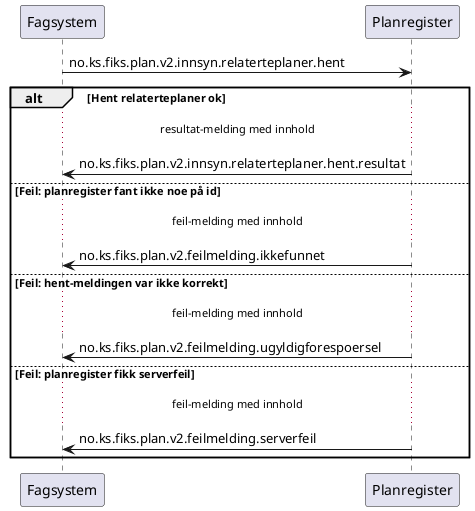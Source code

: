@startuml

Fagsystem -> Planregister: no.ks.fiks.plan.v2.innsyn.relaterteplaner.hent

alt Hent relaterteplaner ok
...resultat-melding med innhold...

Fagsystem <- Planregister: no.ks.fiks.plan.v2.innsyn.relaterteplaner.hent.resultat

else Feil: planregister fant ikke noe på id
...feil-melding med innhold...

Fagsystem <- Planregister: no.ks.fiks.plan.v2.feilmelding.ikkefunnet

else Feil: hent-meldingen var ikke korrekt
...feil-melding med innhold...

Fagsystem <- Planregister: no.ks.fiks.plan.v2.feilmelding.ugyldigforespoersel

else Feil: planregister fikk serverfeil
...feil-melding med innhold...

Fagsystem <- Planregister: no.ks.fiks.plan.v2.feilmelding.serverfeil

end
@enduml